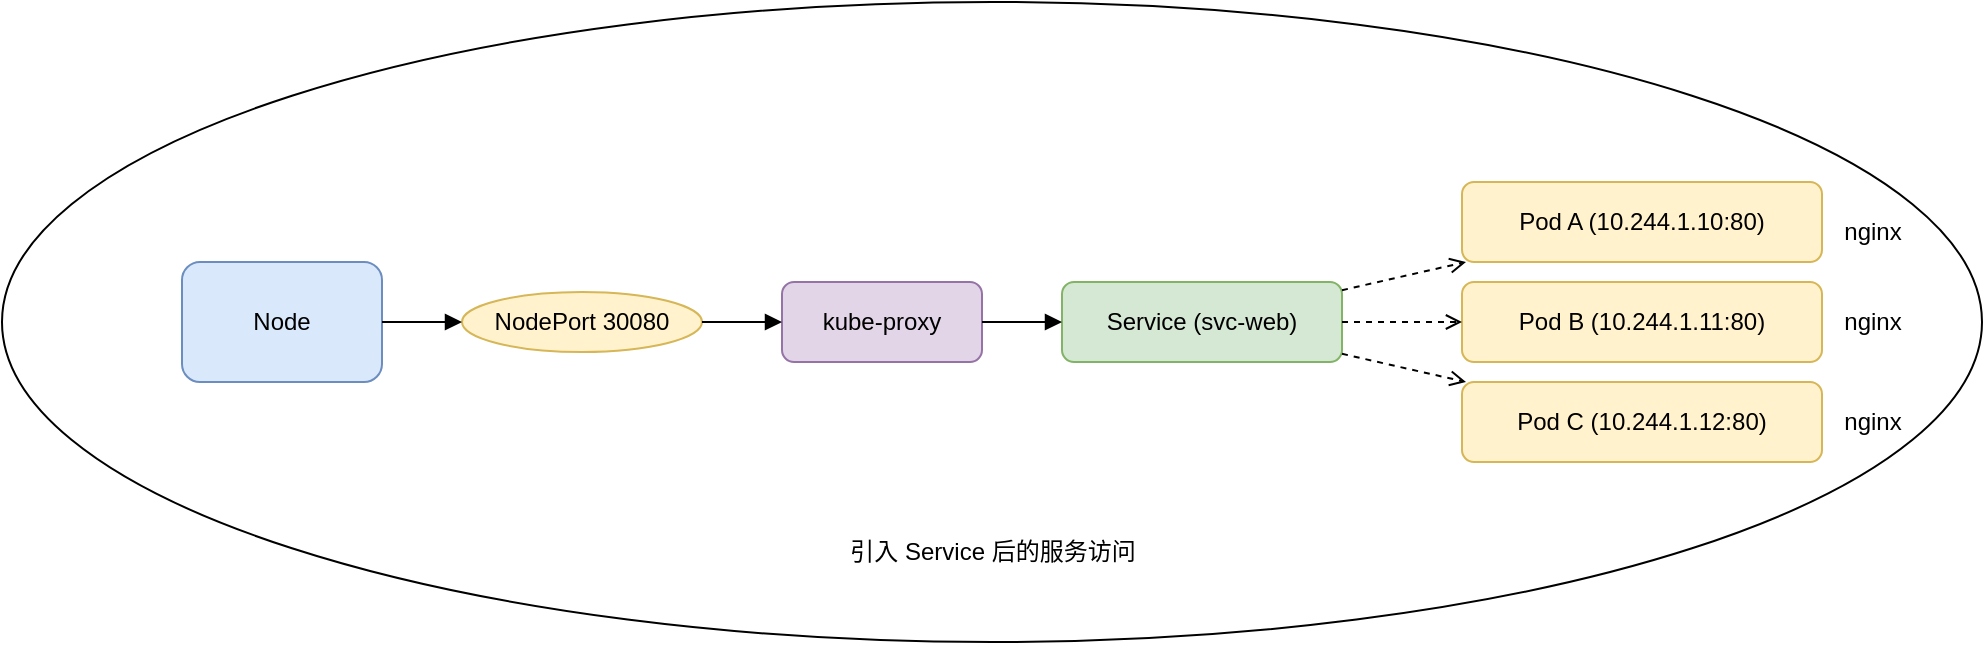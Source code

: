 <mxfile version="26.2.15">
  <diagram name="k8s Service Routing" id="meh8bPrkDQd1ndtyiNP9">
    <mxGraphModel dx="2038" dy="1732" grid="1" gridSize="10" guides="1" tooltips="1" connect="1" arrows="1" fold="1" page="1" pageScale="1" pageWidth="850" pageHeight="1100" math="0" shadow="0">
      <root>
        <mxCell id="0" />
        <mxCell id="1" parent="0" />
        <mxCell id="BmUm8y3OecFrrXnxxm0O-18" value="" style="ellipse;whiteSpace=wrap;html=1;" vertex="1" parent="1">
          <mxGeometry x="-50" y="-70" width="990" height="320" as="geometry" />
        </mxCell>
        <mxCell id="BmUm8y3OecFrrXnxxm0O-1" value="Node" style="rounded=1;whiteSpace=wrap;html=1;fillColor=#dae8fc;strokeColor=#6c8ebf;" vertex="1" parent="1">
          <mxGeometry x="40" y="60" width="100" height="60" as="geometry" />
        </mxCell>
        <mxCell id="BmUm8y3OecFrrXnxxm0O-2" value="NodePort 30080" style="ellipse;whiteSpace=wrap;html=1;aspect=fixed;fillColor=#fff2cc;strokeColor=#d6b656;" vertex="1" parent="1">
          <mxGeometry x="180" y="75" width="120" height="30" as="geometry" />
        </mxCell>
        <mxCell id="BmUm8y3OecFrrXnxxm0O-3" value="kube-proxy" style="rounded=1;whiteSpace=wrap;html=1;fillColor=#e1d5e7;strokeColor=#9673a6;" vertex="1" parent="1">
          <mxGeometry x="340" y="70" width="100" height="40" as="geometry" />
        </mxCell>
        <mxCell id="BmUm8y3OecFrrXnxxm0O-4" value="Service (svc-web)" style="rounded=1;whiteSpace=wrap;html=1;fillColor=#d5e8d4;strokeColor=#82b366;" vertex="1" parent="1">
          <mxGeometry x="480" y="70" width="140" height="40" as="geometry" />
        </mxCell>
        <mxCell id="BmUm8y3OecFrrXnxxm0O-5" value="Pod A (10.244.1.10:80)" style="rounded=1;whiteSpace=wrap;html=1;fillColor=#fff2cc;strokeColor=#d6b656;" vertex="1" parent="1">
          <mxGeometry x="680" y="20" width="180" height="40" as="geometry" />
        </mxCell>
        <mxCell id="BmUm8y3OecFrrXnxxm0O-6" value="Pod B (10.244.1.11:80)" style="rounded=1;whiteSpace=wrap;html=1;fillColor=#fff2cc;strokeColor=#d6b656;" vertex="1" parent="1">
          <mxGeometry x="680" y="70" width="180" height="40" as="geometry" />
        </mxCell>
        <mxCell id="BmUm8y3OecFrrXnxxm0O-7" value="Pod C (10.244.1.12:80)" style="rounded=1;whiteSpace=wrap;html=1;fillColor=#fff2cc;strokeColor=#d6b656;" vertex="1" parent="1">
          <mxGeometry x="680" y="120" width="180" height="40" as="geometry" />
        </mxCell>
        <mxCell id="BmUm8y3OecFrrXnxxm0O-8" style="endArrow=block;html=1;" edge="1" parent="1" source="BmUm8y3OecFrrXnxxm0O-1" target="BmUm8y3OecFrrXnxxm0O-2">
          <mxGeometry relative="1" as="geometry" />
        </mxCell>
        <mxCell id="BmUm8y3OecFrrXnxxm0O-9" style="endArrow=block;html=1;" edge="1" parent="1" source="BmUm8y3OecFrrXnxxm0O-2" target="BmUm8y3OecFrrXnxxm0O-3">
          <mxGeometry relative="1" as="geometry" />
        </mxCell>
        <mxCell id="BmUm8y3OecFrrXnxxm0O-10" style="endArrow=block;html=1;" edge="1" parent="1" source="BmUm8y3OecFrrXnxxm0O-3" target="BmUm8y3OecFrrXnxxm0O-4">
          <mxGeometry relative="1" as="geometry" />
        </mxCell>
        <mxCell id="BmUm8y3OecFrrXnxxm0O-11" style="endArrow=open;html=1;dashed=1;" edge="1" parent="1" source="BmUm8y3OecFrrXnxxm0O-4" target="BmUm8y3OecFrrXnxxm0O-5">
          <mxGeometry relative="1" as="geometry" />
        </mxCell>
        <mxCell id="BmUm8y3OecFrrXnxxm0O-12" style="endArrow=open;html=1;dashed=1;" edge="1" parent="1" source="BmUm8y3OecFrrXnxxm0O-4" target="BmUm8y3OecFrrXnxxm0O-6">
          <mxGeometry relative="1" as="geometry" />
        </mxCell>
        <mxCell id="BmUm8y3OecFrrXnxxm0O-13" style="endArrow=open;html=1;dashed=1;" edge="1" parent="1" source="BmUm8y3OecFrrXnxxm0O-4" target="BmUm8y3OecFrrXnxxm0O-7">
          <mxGeometry relative="1" as="geometry" />
        </mxCell>
        <mxCell id="BmUm8y3OecFrrXnxxm0O-15" value="引入 Service 后的服务访问" style="text;html=1;align=center;verticalAlign=middle;resizable=0;points=[];autosize=1;strokeColor=none;fillColor=none;" vertex="1" parent="1">
          <mxGeometry x="360" y="190" width="170" height="30" as="geometry" />
        </mxCell>
        <mxCell id="BmUm8y3OecFrrXnxxm0O-19" value="nginx" style="text;html=1;align=center;verticalAlign=middle;resizable=0;points=[];autosize=1;strokeColor=none;fillColor=none;" vertex="1" parent="1">
          <mxGeometry x="860" y="30" width="50" height="30" as="geometry" />
        </mxCell>
        <mxCell id="BmUm8y3OecFrrXnxxm0O-21" value="nginx" style="text;html=1;align=center;verticalAlign=middle;resizable=0;points=[];autosize=1;strokeColor=none;fillColor=none;" vertex="1" parent="1">
          <mxGeometry x="860" y="75" width="50" height="30" as="geometry" />
        </mxCell>
        <mxCell id="BmUm8y3OecFrrXnxxm0O-22" value="nginx" style="text;html=1;align=center;verticalAlign=middle;resizable=0;points=[];autosize=1;strokeColor=none;fillColor=none;" vertex="1" parent="1">
          <mxGeometry x="860" y="125" width="50" height="30" as="geometry" />
        </mxCell>
      </root>
    </mxGraphModel>
  </diagram>
</mxfile>
